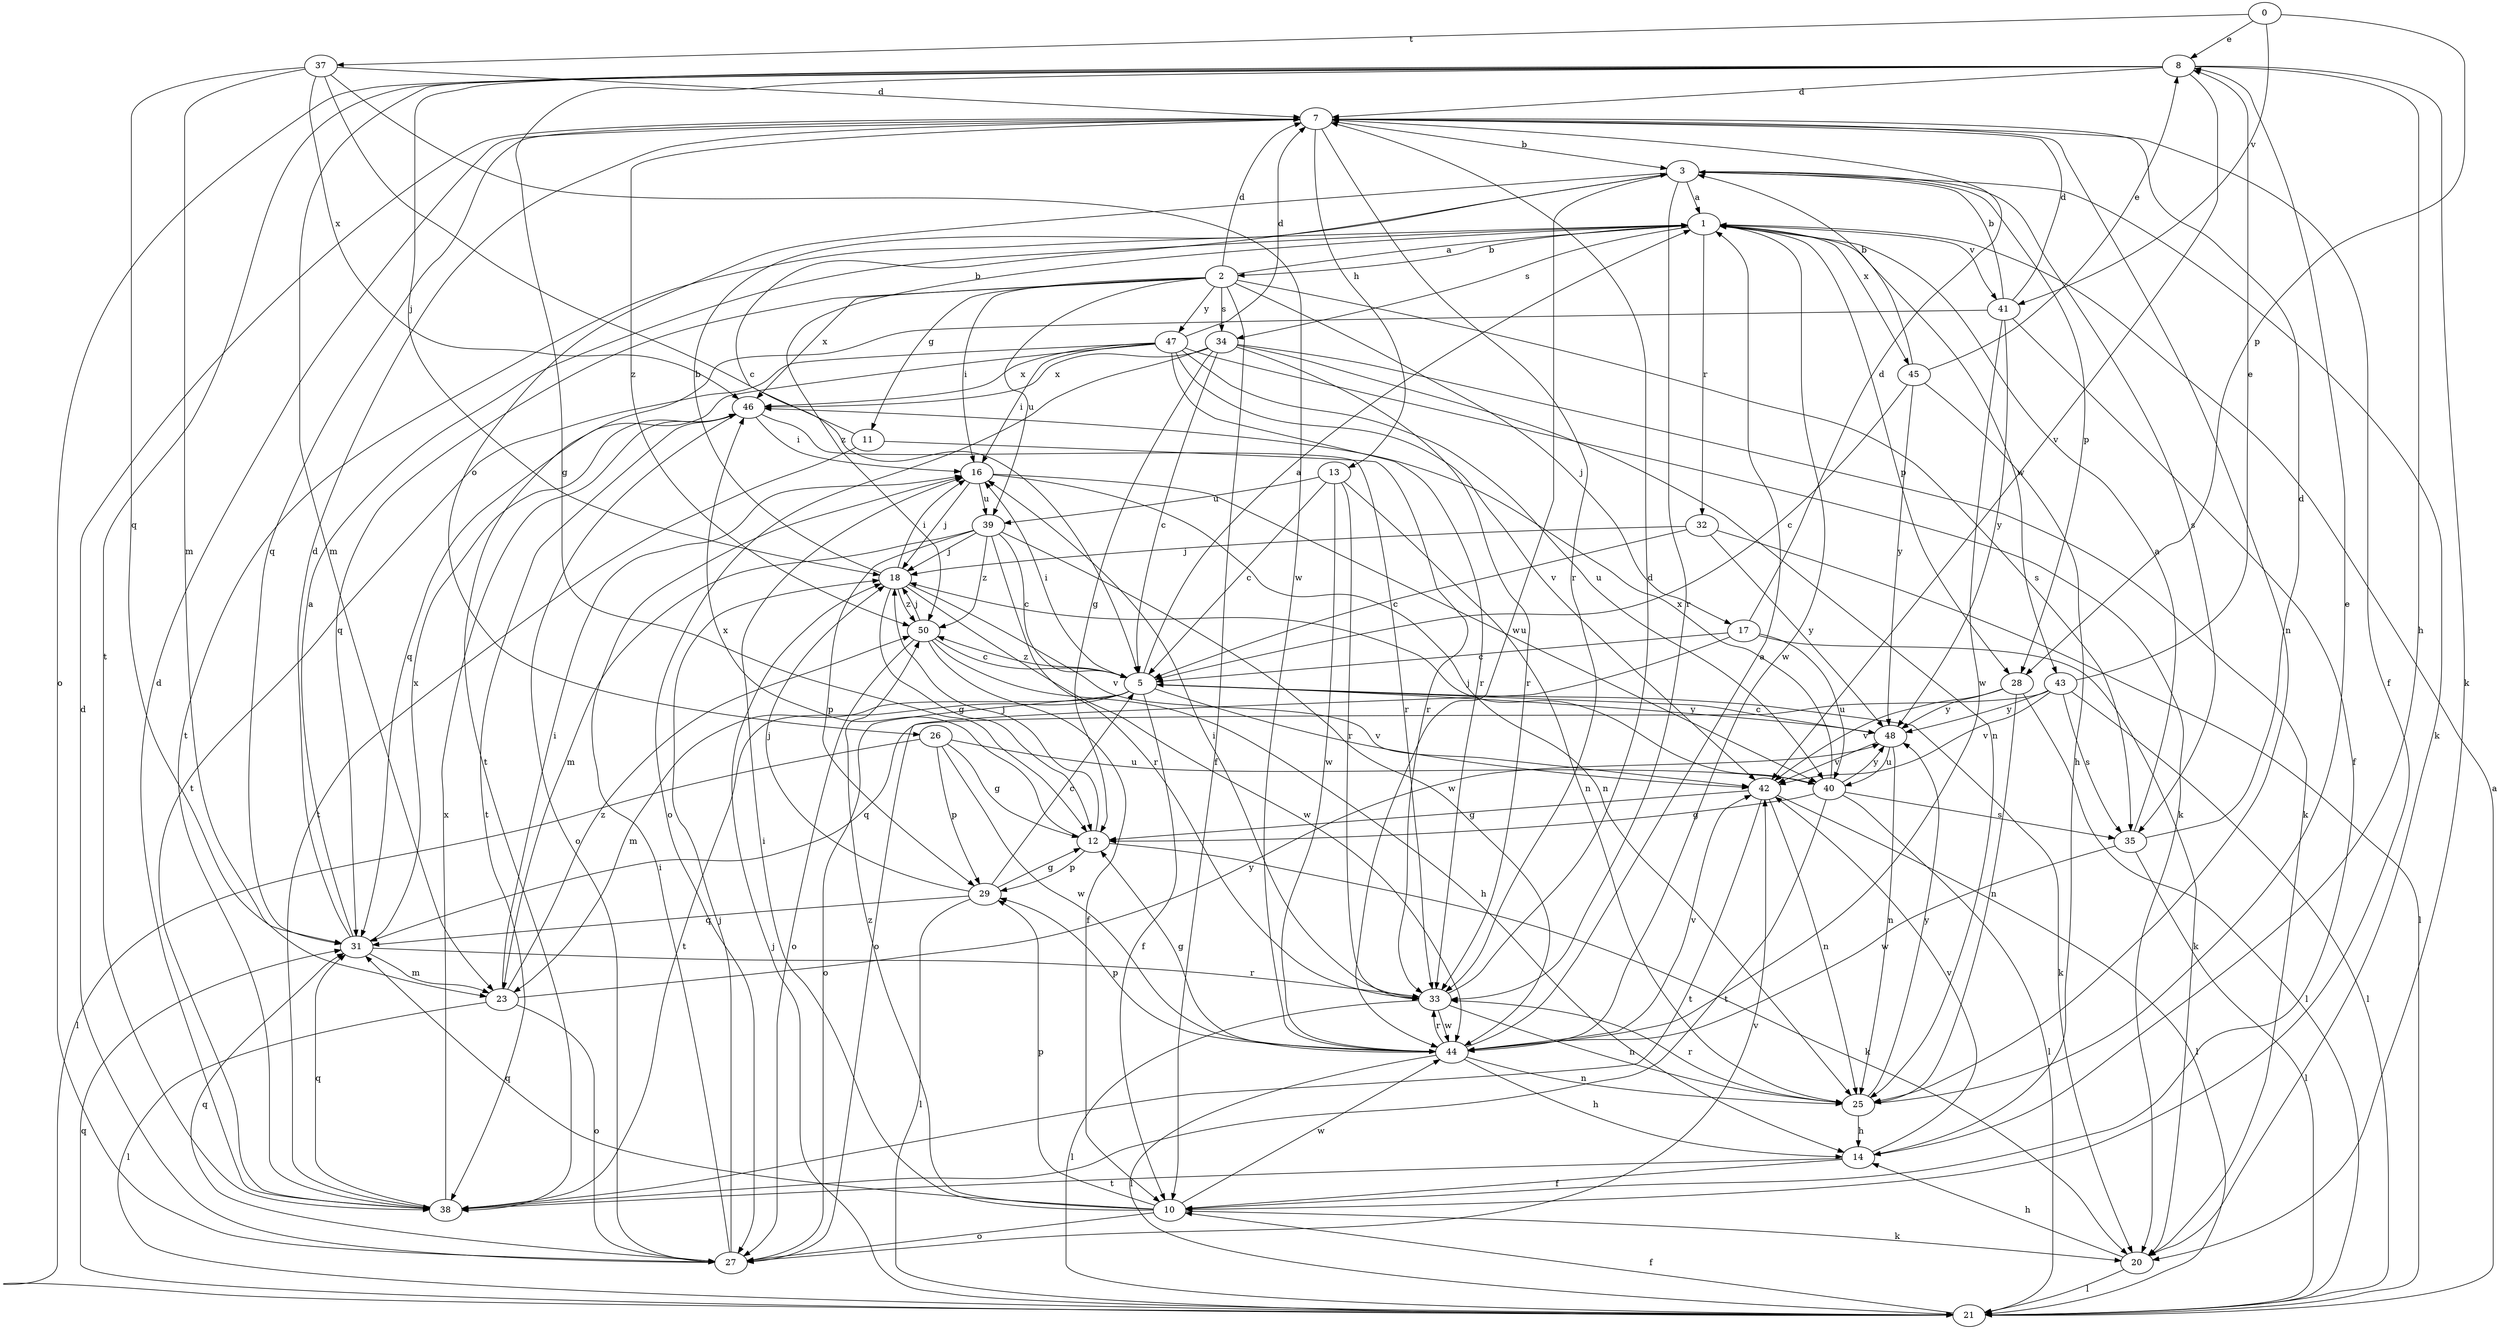 strict digraph  {
0;
1;
2;
3;
5;
7;
8;
10;
11;
12;
13;
14;
16;
17;
18;
20;
21;
23;
25;
26;
27;
28;
29;
31;
32;
33;
34;
35;
37;
38;
39;
40;
41;
42;
43;
44;
45;
46;
47;
48;
50;
0 -> 8  [label=e];
0 -> 28  [label=p];
0 -> 37  [label=t];
0 -> 41  [label=v];
1 -> 2  [label=b];
1 -> 28  [label=p];
1 -> 32  [label=r];
1 -> 34  [label=s];
1 -> 38  [label=t];
1 -> 41  [label=v];
1 -> 43  [label=w];
1 -> 44  [label=w];
1 -> 45  [label=x];
1 -> 50  [label=z];
2 -> 1  [label=a];
2 -> 7  [label=d];
2 -> 10  [label=f];
2 -> 11  [label=g];
2 -> 16  [label=i];
2 -> 17  [label=j];
2 -> 31  [label=q];
2 -> 34  [label=s];
2 -> 35  [label=s];
2 -> 39  [label=u];
2 -> 46  [label=x];
2 -> 47  [label=y];
3 -> 1  [label=a];
3 -> 20  [label=k];
3 -> 26  [label=o];
3 -> 28  [label=p];
3 -> 33  [label=r];
3 -> 35  [label=s];
3 -> 44  [label=w];
5 -> 1  [label=a];
5 -> 10  [label=f];
5 -> 16  [label=i];
5 -> 20  [label=k];
5 -> 23  [label=m];
5 -> 27  [label=o];
5 -> 38  [label=t];
5 -> 42  [label=v];
5 -> 48  [label=y];
5 -> 50  [label=z];
7 -> 3  [label=b];
7 -> 10  [label=f];
7 -> 13  [label=h];
7 -> 25  [label=n];
7 -> 31  [label=q];
7 -> 33  [label=r];
7 -> 50  [label=z];
8 -> 7  [label=d];
8 -> 12  [label=g];
8 -> 14  [label=h];
8 -> 18  [label=j];
8 -> 20  [label=k];
8 -> 23  [label=m];
8 -> 27  [label=o];
8 -> 38  [label=t];
8 -> 42  [label=v];
10 -> 16  [label=i];
10 -> 20  [label=k];
10 -> 27  [label=o];
10 -> 29  [label=p];
10 -> 31  [label=q];
10 -> 44  [label=w];
10 -> 50  [label=z];
11 -> 3  [label=b];
11 -> 33  [label=r];
11 -> 38  [label=t];
12 -> 18  [label=j];
12 -> 20  [label=k];
12 -> 29  [label=p];
12 -> 46  [label=x];
13 -> 5  [label=c];
13 -> 25  [label=n];
13 -> 33  [label=r];
13 -> 39  [label=u];
13 -> 44  [label=w];
14 -> 10  [label=f];
14 -> 38  [label=t];
14 -> 42  [label=v];
16 -> 18  [label=j];
16 -> 25  [label=n];
16 -> 39  [label=u];
16 -> 40  [label=u];
17 -> 5  [label=c];
17 -> 7  [label=d];
17 -> 20  [label=k];
17 -> 27  [label=o];
17 -> 40  [label=u];
18 -> 3  [label=b];
18 -> 12  [label=g];
18 -> 16  [label=i];
18 -> 42  [label=v];
18 -> 44  [label=w];
18 -> 50  [label=z];
20 -> 14  [label=h];
20 -> 21  [label=l];
21 -> 1  [label=a];
21 -> 10  [label=f];
21 -> 18  [label=j];
21 -> 31  [label=q];
23 -> 16  [label=i];
23 -> 21  [label=l];
23 -> 27  [label=o];
23 -> 48  [label=y];
23 -> 50  [label=z];
25 -> 8  [label=e];
25 -> 14  [label=h];
25 -> 33  [label=r];
25 -> 48  [label=y];
26 -> 12  [label=g];
26 -> 21  [label=l];
26 -> 29  [label=p];
26 -> 40  [label=u];
26 -> 44  [label=w];
27 -> 7  [label=d];
27 -> 16  [label=i];
27 -> 18  [label=j];
27 -> 31  [label=q];
27 -> 42  [label=v];
28 -> 21  [label=l];
28 -> 25  [label=n];
28 -> 42  [label=v];
28 -> 48  [label=y];
29 -> 5  [label=c];
29 -> 12  [label=g];
29 -> 18  [label=j];
29 -> 21  [label=l];
29 -> 31  [label=q];
31 -> 1  [label=a];
31 -> 7  [label=d];
31 -> 23  [label=m];
31 -> 33  [label=r];
31 -> 46  [label=x];
32 -> 5  [label=c];
32 -> 18  [label=j];
32 -> 21  [label=l];
32 -> 48  [label=y];
33 -> 7  [label=d];
33 -> 16  [label=i];
33 -> 21  [label=l];
33 -> 25  [label=n];
33 -> 44  [label=w];
34 -> 5  [label=c];
34 -> 12  [label=g];
34 -> 20  [label=k];
34 -> 25  [label=n];
34 -> 27  [label=o];
34 -> 33  [label=r];
34 -> 46  [label=x];
35 -> 1  [label=a];
35 -> 7  [label=d];
35 -> 21  [label=l];
35 -> 44  [label=w];
37 -> 5  [label=c];
37 -> 7  [label=d];
37 -> 23  [label=m];
37 -> 31  [label=q];
37 -> 44  [label=w];
37 -> 46  [label=x];
38 -> 7  [label=d];
38 -> 31  [label=q];
38 -> 46  [label=x];
39 -> 5  [label=c];
39 -> 18  [label=j];
39 -> 23  [label=m];
39 -> 29  [label=p];
39 -> 33  [label=r];
39 -> 44  [label=w];
39 -> 50  [label=z];
40 -> 12  [label=g];
40 -> 18  [label=j];
40 -> 21  [label=l];
40 -> 35  [label=s];
40 -> 38  [label=t];
40 -> 46  [label=x];
40 -> 48  [label=y];
41 -> 3  [label=b];
41 -> 7  [label=d];
41 -> 10  [label=f];
41 -> 38  [label=t];
41 -> 44  [label=w];
41 -> 48  [label=y];
42 -> 12  [label=g];
42 -> 21  [label=l];
42 -> 25  [label=n];
42 -> 38  [label=t];
43 -> 8  [label=e];
43 -> 21  [label=l];
43 -> 31  [label=q];
43 -> 35  [label=s];
43 -> 42  [label=v];
43 -> 48  [label=y];
44 -> 1  [label=a];
44 -> 12  [label=g];
44 -> 14  [label=h];
44 -> 21  [label=l];
44 -> 25  [label=n];
44 -> 29  [label=p];
44 -> 33  [label=r];
44 -> 42  [label=v];
45 -> 3  [label=b];
45 -> 5  [label=c];
45 -> 8  [label=e];
45 -> 14  [label=h];
45 -> 48  [label=y];
46 -> 16  [label=i];
46 -> 27  [label=o];
46 -> 33  [label=r];
46 -> 38  [label=t];
47 -> 7  [label=d];
47 -> 16  [label=i];
47 -> 20  [label=k];
47 -> 31  [label=q];
47 -> 33  [label=r];
47 -> 38  [label=t];
47 -> 40  [label=u];
47 -> 42  [label=v];
47 -> 46  [label=x];
48 -> 5  [label=c];
48 -> 25  [label=n];
48 -> 40  [label=u];
48 -> 42  [label=v];
50 -> 5  [label=c];
50 -> 10  [label=f];
50 -> 14  [label=h];
50 -> 18  [label=j];
50 -> 27  [label=o];
}
